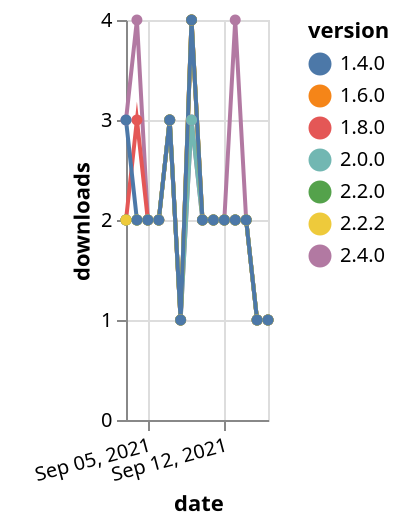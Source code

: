 {"$schema": "https://vega.github.io/schema/vega-lite/v5.json", "description": "A simple bar chart with embedded data.", "data": {"values": [{"date": "2021-09-03", "total": 1629, "delta": 2, "version": "1.6.0"}, {"date": "2021-09-04", "total": 1631, "delta": 2, "version": "1.6.0"}, {"date": "2021-09-05", "total": 1633, "delta": 2, "version": "1.6.0"}, {"date": "2021-09-06", "total": 1635, "delta": 2, "version": "1.6.0"}, {"date": "2021-09-07", "total": 1638, "delta": 3, "version": "1.6.0"}, {"date": "2021-09-08", "total": 1639, "delta": 1, "version": "1.6.0"}, {"date": "2021-09-09", "total": 1643, "delta": 4, "version": "1.6.0"}, {"date": "2021-09-10", "total": 1645, "delta": 2, "version": "1.6.0"}, {"date": "2021-09-11", "total": 1647, "delta": 2, "version": "1.6.0"}, {"date": "2021-09-12", "total": 1649, "delta": 2, "version": "1.6.0"}, {"date": "2021-09-13", "total": 1651, "delta": 2, "version": "1.6.0"}, {"date": "2021-09-14", "total": 1653, "delta": 2, "version": "1.6.0"}, {"date": "2021-09-15", "total": 1654, "delta": 1, "version": "1.6.0"}, {"date": "2021-09-16", "total": 1655, "delta": 1, "version": "1.6.0"}, {"date": "2021-09-03", "total": 234, "delta": 3, "version": "2.4.0"}, {"date": "2021-09-04", "total": 238, "delta": 4, "version": "2.4.0"}, {"date": "2021-09-05", "total": 240, "delta": 2, "version": "2.4.0"}, {"date": "2021-09-06", "total": 242, "delta": 2, "version": "2.4.0"}, {"date": "2021-09-07", "total": 245, "delta": 3, "version": "2.4.0"}, {"date": "2021-09-08", "total": 246, "delta": 1, "version": "2.4.0"}, {"date": "2021-09-09", "total": 249, "delta": 3, "version": "2.4.0"}, {"date": "2021-09-10", "total": 251, "delta": 2, "version": "2.4.0"}, {"date": "2021-09-11", "total": 253, "delta": 2, "version": "2.4.0"}, {"date": "2021-09-12", "total": 255, "delta": 2, "version": "2.4.0"}, {"date": "2021-09-13", "total": 259, "delta": 4, "version": "2.4.0"}, {"date": "2021-09-14", "total": 261, "delta": 2, "version": "2.4.0"}, {"date": "2021-09-15", "total": 262, "delta": 1, "version": "2.4.0"}, {"date": "2021-09-16", "total": 263, "delta": 1, "version": "2.4.0"}, {"date": "2021-09-03", "total": 1482, "delta": 2, "version": "1.8.0"}, {"date": "2021-09-04", "total": 1485, "delta": 3, "version": "1.8.0"}, {"date": "2021-09-05", "total": 1487, "delta": 2, "version": "1.8.0"}, {"date": "2021-09-06", "total": 1489, "delta": 2, "version": "1.8.0"}, {"date": "2021-09-07", "total": 1492, "delta": 3, "version": "1.8.0"}, {"date": "2021-09-08", "total": 1493, "delta": 1, "version": "1.8.0"}, {"date": "2021-09-09", "total": 1497, "delta": 4, "version": "1.8.0"}, {"date": "2021-09-10", "total": 1499, "delta": 2, "version": "1.8.0"}, {"date": "2021-09-11", "total": 1501, "delta": 2, "version": "1.8.0"}, {"date": "2021-09-12", "total": 1503, "delta": 2, "version": "1.8.0"}, {"date": "2021-09-13", "total": 1505, "delta": 2, "version": "1.8.0"}, {"date": "2021-09-14", "total": 1507, "delta": 2, "version": "1.8.0"}, {"date": "2021-09-15", "total": 1508, "delta": 1, "version": "1.8.0"}, {"date": "2021-09-16", "total": 1509, "delta": 1, "version": "1.8.0"}, {"date": "2021-09-03", "total": 1024, "delta": 2, "version": "2.0.0"}, {"date": "2021-09-04", "total": 1026, "delta": 2, "version": "2.0.0"}, {"date": "2021-09-05", "total": 1028, "delta": 2, "version": "2.0.0"}, {"date": "2021-09-06", "total": 1030, "delta": 2, "version": "2.0.0"}, {"date": "2021-09-07", "total": 1033, "delta": 3, "version": "2.0.0"}, {"date": "2021-09-08", "total": 1034, "delta": 1, "version": "2.0.0"}, {"date": "2021-09-09", "total": 1037, "delta": 3, "version": "2.0.0"}, {"date": "2021-09-10", "total": 1039, "delta": 2, "version": "2.0.0"}, {"date": "2021-09-11", "total": 1041, "delta": 2, "version": "2.0.0"}, {"date": "2021-09-12", "total": 1043, "delta": 2, "version": "2.0.0"}, {"date": "2021-09-13", "total": 1045, "delta": 2, "version": "2.0.0"}, {"date": "2021-09-14", "total": 1047, "delta": 2, "version": "2.0.0"}, {"date": "2021-09-15", "total": 1048, "delta": 1, "version": "2.0.0"}, {"date": "2021-09-16", "total": 1049, "delta": 1, "version": "2.0.0"}, {"date": "2021-09-03", "total": 673, "delta": 2, "version": "2.2.0"}, {"date": "2021-09-04", "total": 675, "delta": 2, "version": "2.2.0"}, {"date": "2021-09-05", "total": 677, "delta": 2, "version": "2.2.0"}, {"date": "2021-09-06", "total": 679, "delta": 2, "version": "2.2.0"}, {"date": "2021-09-07", "total": 682, "delta": 3, "version": "2.2.0"}, {"date": "2021-09-08", "total": 683, "delta": 1, "version": "2.2.0"}, {"date": "2021-09-09", "total": 687, "delta": 4, "version": "2.2.0"}, {"date": "2021-09-10", "total": 689, "delta": 2, "version": "2.2.0"}, {"date": "2021-09-11", "total": 691, "delta": 2, "version": "2.2.0"}, {"date": "2021-09-12", "total": 693, "delta": 2, "version": "2.2.0"}, {"date": "2021-09-13", "total": 695, "delta": 2, "version": "2.2.0"}, {"date": "2021-09-14", "total": 697, "delta": 2, "version": "2.2.0"}, {"date": "2021-09-15", "total": 698, "delta": 1, "version": "2.2.0"}, {"date": "2021-09-16", "total": 699, "delta": 1, "version": "2.2.0"}, {"date": "2021-09-03", "total": 379, "delta": 2, "version": "2.2.2"}, {"date": "2021-09-04", "total": 381, "delta": 2, "version": "2.2.2"}, {"date": "2021-09-05", "total": 383, "delta": 2, "version": "2.2.2"}, {"date": "2021-09-06", "total": 385, "delta": 2, "version": "2.2.2"}, {"date": "2021-09-07", "total": 388, "delta": 3, "version": "2.2.2"}, {"date": "2021-09-08", "total": 389, "delta": 1, "version": "2.2.2"}, {"date": "2021-09-09", "total": 393, "delta": 4, "version": "2.2.2"}, {"date": "2021-09-10", "total": 395, "delta": 2, "version": "2.2.2"}, {"date": "2021-09-11", "total": 397, "delta": 2, "version": "2.2.2"}, {"date": "2021-09-12", "total": 399, "delta": 2, "version": "2.2.2"}, {"date": "2021-09-13", "total": 401, "delta": 2, "version": "2.2.2"}, {"date": "2021-09-14", "total": 403, "delta": 2, "version": "2.2.2"}, {"date": "2021-09-15", "total": 404, "delta": 1, "version": "2.2.2"}, {"date": "2021-09-16", "total": 405, "delta": 1, "version": "2.2.2"}, {"date": "2021-09-03", "total": 2081, "delta": 3, "version": "1.4.0"}, {"date": "2021-09-04", "total": 2083, "delta": 2, "version": "1.4.0"}, {"date": "2021-09-05", "total": 2085, "delta": 2, "version": "1.4.0"}, {"date": "2021-09-06", "total": 2087, "delta": 2, "version": "1.4.0"}, {"date": "2021-09-07", "total": 2090, "delta": 3, "version": "1.4.0"}, {"date": "2021-09-08", "total": 2091, "delta": 1, "version": "1.4.0"}, {"date": "2021-09-09", "total": 2095, "delta": 4, "version": "1.4.0"}, {"date": "2021-09-10", "total": 2097, "delta": 2, "version": "1.4.0"}, {"date": "2021-09-11", "total": 2099, "delta": 2, "version": "1.4.0"}, {"date": "2021-09-12", "total": 2101, "delta": 2, "version": "1.4.0"}, {"date": "2021-09-13", "total": 2103, "delta": 2, "version": "1.4.0"}, {"date": "2021-09-14", "total": 2105, "delta": 2, "version": "1.4.0"}, {"date": "2021-09-15", "total": 2106, "delta": 1, "version": "1.4.0"}, {"date": "2021-09-16", "total": 2107, "delta": 1, "version": "1.4.0"}]}, "width": "container", "mark": {"type": "line", "point": {"filled": true}}, "encoding": {"x": {"field": "date", "type": "temporal", "timeUnit": "yearmonthdate", "title": "date", "axis": {"labelAngle": -15}}, "y": {"field": "delta", "type": "quantitative", "title": "downloads"}, "color": {"field": "version", "type": "nominal"}, "tooltip": {"field": "delta"}}}